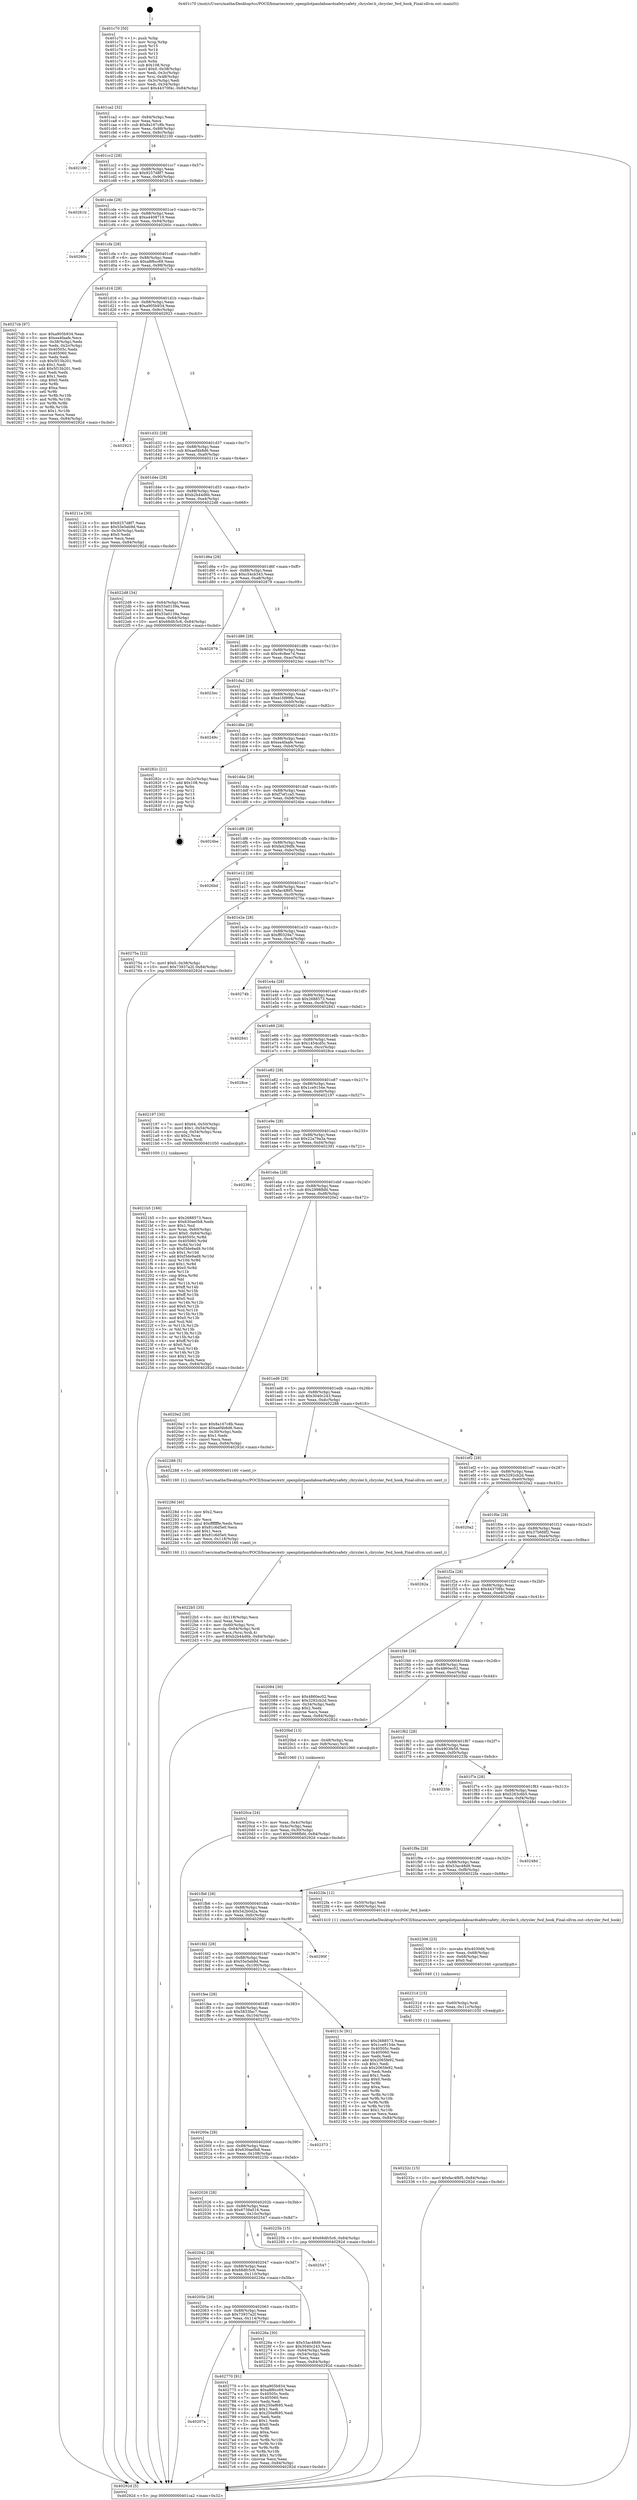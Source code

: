 digraph "0x401c70" {
  label = "0x401c70 (/mnt/c/Users/mathe/Desktop/tcc/POCII/binaries/extr_openpilotpandaboardsafetysafety_chrysler.h_chrysler_fwd_hook_Final-ollvm.out::main(0))"
  labelloc = "t"
  node[shape=record]

  Entry [label="",width=0.3,height=0.3,shape=circle,fillcolor=black,style=filled]
  "0x401ca2" [label="{
     0x401ca2 [32]\l
     | [instrs]\l
     &nbsp;&nbsp;0x401ca2 \<+6\>: mov -0x84(%rbp),%eax\l
     &nbsp;&nbsp;0x401ca8 \<+2\>: mov %eax,%ecx\l
     &nbsp;&nbsp;0x401caa \<+6\>: sub $0x8a167c8b,%ecx\l
     &nbsp;&nbsp;0x401cb0 \<+6\>: mov %eax,-0x88(%rbp)\l
     &nbsp;&nbsp;0x401cb6 \<+6\>: mov %ecx,-0x8c(%rbp)\l
     &nbsp;&nbsp;0x401cbc \<+6\>: je 0000000000402100 \<main+0x490\>\l
  }"]
  "0x402100" [label="{
     0x402100\l
  }", style=dashed]
  "0x401cc2" [label="{
     0x401cc2 [28]\l
     | [instrs]\l
     &nbsp;&nbsp;0x401cc2 \<+5\>: jmp 0000000000401cc7 \<main+0x57\>\l
     &nbsp;&nbsp;0x401cc7 \<+6\>: mov -0x88(%rbp),%eax\l
     &nbsp;&nbsp;0x401ccd \<+5\>: sub $0x9257d8f7,%eax\l
     &nbsp;&nbsp;0x401cd2 \<+6\>: mov %eax,-0x90(%rbp)\l
     &nbsp;&nbsp;0x401cd8 \<+6\>: je 000000000040261b \<main+0x9ab\>\l
  }"]
  Exit [label="",width=0.3,height=0.3,shape=circle,fillcolor=black,style=filled,peripheries=2]
  "0x40261b" [label="{
     0x40261b\l
  }", style=dashed]
  "0x401cde" [label="{
     0x401cde [28]\l
     | [instrs]\l
     &nbsp;&nbsp;0x401cde \<+5\>: jmp 0000000000401ce3 \<main+0x73\>\l
     &nbsp;&nbsp;0x401ce3 \<+6\>: mov -0x88(%rbp),%eax\l
     &nbsp;&nbsp;0x401ce9 \<+5\>: sub $0xa4408719,%eax\l
     &nbsp;&nbsp;0x401cee \<+6\>: mov %eax,-0x94(%rbp)\l
     &nbsp;&nbsp;0x401cf4 \<+6\>: je 000000000040260c \<main+0x99c\>\l
  }"]
  "0x40207a" [label="{
     0x40207a\l
  }", style=dashed]
  "0x40260c" [label="{
     0x40260c\l
  }", style=dashed]
  "0x401cfa" [label="{
     0x401cfa [28]\l
     | [instrs]\l
     &nbsp;&nbsp;0x401cfa \<+5\>: jmp 0000000000401cff \<main+0x8f\>\l
     &nbsp;&nbsp;0x401cff \<+6\>: mov -0x88(%rbp),%eax\l
     &nbsp;&nbsp;0x401d05 \<+5\>: sub $0xa8f6cc69,%eax\l
     &nbsp;&nbsp;0x401d0a \<+6\>: mov %eax,-0x98(%rbp)\l
     &nbsp;&nbsp;0x401d10 \<+6\>: je 00000000004027cb \<main+0xb5b\>\l
  }"]
  "0x402770" [label="{
     0x402770 [91]\l
     | [instrs]\l
     &nbsp;&nbsp;0x402770 \<+5\>: mov $0xa905b934,%eax\l
     &nbsp;&nbsp;0x402775 \<+5\>: mov $0xa8f6cc69,%ecx\l
     &nbsp;&nbsp;0x40277a \<+7\>: mov 0x40505c,%edx\l
     &nbsp;&nbsp;0x402781 \<+7\>: mov 0x405060,%esi\l
     &nbsp;&nbsp;0x402788 \<+2\>: mov %edx,%edi\l
     &nbsp;&nbsp;0x40278a \<+6\>: add $0x250ef695,%edi\l
     &nbsp;&nbsp;0x402790 \<+3\>: sub $0x1,%edi\l
     &nbsp;&nbsp;0x402793 \<+6\>: sub $0x250ef695,%edi\l
     &nbsp;&nbsp;0x402799 \<+3\>: imul %edi,%edx\l
     &nbsp;&nbsp;0x40279c \<+3\>: and $0x1,%edx\l
     &nbsp;&nbsp;0x40279f \<+3\>: cmp $0x0,%edx\l
     &nbsp;&nbsp;0x4027a2 \<+4\>: sete %r8b\l
     &nbsp;&nbsp;0x4027a6 \<+3\>: cmp $0xa,%esi\l
     &nbsp;&nbsp;0x4027a9 \<+4\>: setl %r9b\l
     &nbsp;&nbsp;0x4027ad \<+3\>: mov %r8b,%r10b\l
     &nbsp;&nbsp;0x4027b0 \<+3\>: and %r9b,%r10b\l
     &nbsp;&nbsp;0x4027b3 \<+3\>: xor %r9b,%r8b\l
     &nbsp;&nbsp;0x4027b6 \<+3\>: or %r8b,%r10b\l
     &nbsp;&nbsp;0x4027b9 \<+4\>: test $0x1,%r10b\l
     &nbsp;&nbsp;0x4027bd \<+3\>: cmovne %ecx,%eax\l
     &nbsp;&nbsp;0x4027c0 \<+6\>: mov %eax,-0x84(%rbp)\l
     &nbsp;&nbsp;0x4027c6 \<+5\>: jmp 000000000040292d \<main+0xcbd\>\l
  }"]
  "0x4027cb" [label="{
     0x4027cb [97]\l
     | [instrs]\l
     &nbsp;&nbsp;0x4027cb \<+5\>: mov $0xa905b934,%eax\l
     &nbsp;&nbsp;0x4027d0 \<+5\>: mov $0xea4faafe,%ecx\l
     &nbsp;&nbsp;0x4027d5 \<+3\>: mov -0x38(%rbp),%edx\l
     &nbsp;&nbsp;0x4027d8 \<+3\>: mov %edx,-0x2c(%rbp)\l
     &nbsp;&nbsp;0x4027db \<+7\>: mov 0x40505c,%edx\l
     &nbsp;&nbsp;0x4027e2 \<+7\>: mov 0x405060,%esi\l
     &nbsp;&nbsp;0x4027e9 \<+2\>: mov %edx,%edi\l
     &nbsp;&nbsp;0x4027eb \<+6\>: sub $0x5f15b201,%edi\l
     &nbsp;&nbsp;0x4027f1 \<+3\>: sub $0x1,%edi\l
     &nbsp;&nbsp;0x4027f4 \<+6\>: add $0x5f15b201,%edi\l
     &nbsp;&nbsp;0x4027fa \<+3\>: imul %edi,%edx\l
     &nbsp;&nbsp;0x4027fd \<+3\>: and $0x1,%edx\l
     &nbsp;&nbsp;0x402800 \<+3\>: cmp $0x0,%edx\l
     &nbsp;&nbsp;0x402803 \<+4\>: sete %r8b\l
     &nbsp;&nbsp;0x402807 \<+3\>: cmp $0xa,%esi\l
     &nbsp;&nbsp;0x40280a \<+4\>: setl %r9b\l
     &nbsp;&nbsp;0x40280e \<+3\>: mov %r8b,%r10b\l
     &nbsp;&nbsp;0x402811 \<+3\>: and %r9b,%r10b\l
     &nbsp;&nbsp;0x402814 \<+3\>: xor %r9b,%r8b\l
     &nbsp;&nbsp;0x402817 \<+3\>: or %r8b,%r10b\l
     &nbsp;&nbsp;0x40281a \<+4\>: test $0x1,%r10b\l
     &nbsp;&nbsp;0x40281e \<+3\>: cmovne %ecx,%eax\l
     &nbsp;&nbsp;0x402821 \<+6\>: mov %eax,-0x84(%rbp)\l
     &nbsp;&nbsp;0x402827 \<+5\>: jmp 000000000040292d \<main+0xcbd\>\l
  }"]
  "0x401d16" [label="{
     0x401d16 [28]\l
     | [instrs]\l
     &nbsp;&nbsp;0x401d16 \<+5\>: jmp 0000000000401d1b \<main+0xab\>\l
     &nbsp;&nbsp;0x401d1b \<+6\>: mov -0x88(%rbp),%eax\l
     &nbsp;&nbsp;0x401d21 \<+5\>: sub $0xa905b934,%eax\l
     &nbsp;&nbsp;0x401d26 \<+6\>: mov %eax,-0x9c(%rbp)\l
     &nbsp;&nbsp;0x401d2c \<+6\>: je 0000000000402923 \<main+0xcb3\>\l
  }"]
  "0x40232c" [label="{
     0x40232c [15]\l
     | [instrs]\l
     &nbsp;&nbsp;0x40232c \<+10\>: movl $0xfac4f6f5,-0x84(%rbp)\l
     &nbsp;&nbsp;0x402336 \<+5\>: jmp 000000000040292d \<main+0xcbd\>\l
  }"]
  "0x402923" [label="{
     0x402923\l
  }", style=dashed]
  "0x401d32" [label="{
     0x401d32 [28]\l
     | [instrs]\l
     &nbsp;&nbsp;0x401d32 \<+5\>: jmp 0000000000401d37 \<main+0xc7\>\l
     &nbsp;&nbsp;0x401d37 \<+6\>: mov -0x88(%rbp),%eax\l
     &nbsp;&nbsp;0x401d3d \<+5\>: sub $0xaef4b8d6,%eax\l
     &nbsp;&nbsp;0x401d42 \<+6\>: mov %eax,-0xa0(%rbp)\l
     &nbsp;&nbsp;0x401d48 \<+6\>: je 000000000040211e \<main+0x4ae\>\l
  }"]
  "0x40231d" [label="{
     0x40231d [15]\l
     | [instrs]\l
     &nbsp;&nbsp;0x40231d \<+4\>: mov -0x60(%rbp),%rdi\l
     &nbsp;&nbsp;0x402321 \<+6\>: mov %eax,-0x11c(%rbp)\l
     &nbsp;&nbsp;0x402327 \<+5\>: call 0000000000401030 \<free@plt\>\l
     | [calls]\l
     &nbsp;&nbsp;0x401030 \{1\} (unknown)\l
  }"]
  "0x40211e" [label="{
     0x40211e [30]\l
     | [instrs]\l
     &nbsp;&nbsp;0x40211e \<+5\>: mov $0x9257d8f7,%eax\l
     &nbsp;&nbsp;0x402123 \<+5\>: mov $0x55e5eb9d,%ecx\l
     &nbsp;&nbsp;0x402128 \<+3\>: mov -0x30(%rbp),%edx\l
     &nbsp;&nbsp;0x40212b \<+3\>: cmp $0x0,%edx\l
     &nbsp;&nbsp;0x40212e \<+3\>: cmove %ecx,%eax\l
     &nbsp;&nbsp;0x402131 \<+6\>: mov %eax,-0x84(%rbp)\l
     &nbsp;&nbsp;0x402137 \<+5\>: jmp 000000000040292d \<main+0xcbd\>\l
  }"]
  "0x401d4e" [label="{
     0x401d4e [28]\l
     | [instrs]\l
     &nbsp;&nbsp;0x401d4e \<+5\>: jmp 0000000000401d53 \<main+0xe3\>\l
     &nbsp;&nbsp;0x401d53 \<+6\>: mov -0x88(%rbp),%eax\l
     &nbsp;&nbsp;0x401d59 \<+5\>: sub $0xb2b44d6b,%eax\l
     &nbsp;&nbsp;0x401d5e \<+6\>: mov %eax,-0xa4(%rbp)\l
     &nbsp;&nbsp;0x401d64 \<+6\>: je 00000000004022d8 \<main+0x668\>\l
  }"]
  "0x402306" [label="{
     0x402306 [23]\l
     | [instrs]\l
     &nbsp;&nbsp;0x402306 \<+10\>: movabs $0x4030d6,%rdi\l
     &nbsp;&nbsp;0x402310 \<+3\>: mov %eax,-0x68(%rbp)\l
     &nbsp;&nbsp;0x402313 \<+3\>: mov -0x68(%rbp),%esi\l
     &nbsp;&nbsp;0x402316 \<+2\>: mov $0x0,%al\l
     &nbsp;&nbsp;0x402318 \<+5\>: call 0000000000401040 \<printf@plt\>\l
     | [calls]\l
     &nbsp;&nbsp;0x401040 \{1\} (unknown)\l
  }"]
  "0x4022d8" [label="{
     0x4022d8 [34]\l
     | [instrs]\l
     &nbsp;&nbsp;0x4022d8 \<+3\>: mov -0x64(%rbp),%eax\l
     &nbsp;&nbsp;0x4022db \<+5\>: sub $0x53a0139a,%eax\l
     &nbsp;&nbsp;0x4022e0 \<+3\>: add $0x1,%eax\l
     &nbsp;&nbsp;0x4022e3 \<+5\>: add $0x53a0139a,%eax\l
     &nbsp;&nbsp;0x4022e8 \<+3\>: mov %eax,-0x64(%rbp)\l
     &nbsp;&nbsp;0x4022eb \<+10\>: movl $0x68dfc5c6,-0x84(%rbp)\l
     &nbsp;&nbsp;0x4022f5 \<+5\>: jmp 000000000040292d \<main+0xcbd\>\l
  }"]
  "0x401d6a" [label="{
     0x401d6a [28]\l
     | [instrs]\l
     &nbsp;&nbsp;0x401d6a \<+5\>: jmp 0000000000401d6f \<main+0xff\>\l
     &nbsp;&nbsp;0x401d6f \<+6\>: mov -0x88(%rbp),%eax\l
     &nbsp;&nbsp;0x401d75 \<+5\>: sub $0xc54cb343,%eax\l
     &nbsp;&nbsp;0x401d7a \<+6\>: mov %eax,-0xa8(%rbp)\l
     &nbsp;&nbsp;0x401d80 \<+6\>: je 0000000000402879 \<main+0xc09\>\l
  }"]
  "0x4022b5" [label="{
     0x4022b5 [35]\l
     | [instrs]\l
     &nbsp;&nbsp;0x4022b5 \<+6\>: mov -0x118(%rbp),%ecx\l
     &nbsp;&nbsp;0x4022bb \<+3\>: imul %eax,%ecx\l
     &nbsp;&nbsp;0x4022be \<+4\>: mov -0x60(%rbp),%rsi\l
     &nbsp;&nbsp;0x4022c2 \<+4\>: movslq -0x64(%rbp),%rdi\l
     &nbsp;&nbsp;0x4022c6 \<+3\>: mov %ecx,(%rsi,%rdi,4)\l
     &nbsp;&nbsp;0x4022c9 \<+10\>: movl $0xb2b44d6b,-0x84(%rbp)\l
     &nbsp;&nbsp;0x4022d3 \<+5\>: jmp 000000000040292d \<main+0xcbd\>\l
  }"]
  "0x402879" [label="{
     0x402879\l
  }", style=dashed]
  "0x401d86" [label="{
     0x401d86 [28]\l
     | [instrs]\l
     &nbsp;&nbsp;0x401d86 \<+5\>: jmp 0000000000401d8b \<main+0x11b\>\l
     &nbsp;&nbsp;0x401d8b \<+6\>: mov -0x88(%rbp),%eax\l
     &nbsp;&nbsp;0x401d91 \<+5\>: sub $0xc6c8ee7d,%eax\l
     &nbsp;&nbsp;0x401d96 \<+6\>: mov %eax,-0xac(%rbp)\l
     &nbsp;&nbsp;0x401d9c \<+6\>: je 00000000004023ec \<main+0x77c\>\l
  }"]
  "0x40228d" [label="{
     0x40228d [40]\l
     | [instrs]\l
     &nbsp;&nbsp;0x40228d \<+5\>: mov $0x2,%ecx\l
     &nbsp;&nbsp;0x402292 \<+1\>: cltd\l
     &nbsp;&nbsp;0x402293 \<+2\>: idiv %ecx\l
     &nbsp;&nbsp;0x402295 \<+6\>: imul $0xfffffffe,%edx,%ecx\l
     &nbsp;&nbsp;0x40229b \<+6\>: sub $0x81c6d5e0,%ecx\l
     &nbsp;&nbsp;0x4022a1 \<+3\>: add $0x1,%ecx\l
     &nbsp;&nbsp;0x4022a4 \<+6\>: add $0x81c6d5e0,%ecx\l
     &nbsp;&nbsp;0x4022aa \<+6\>: mov %ecx,-0x118(%rbp)\l
     &nbsp;&nbsp;0x4022b0 \<+5\>: call 0000000000401160 \<next_i\>\l
     | [calls]\l
     &nbsp;&nbsp;0x401160 \{1\} (/mnt/c/Users/mathe/Desktop/tcc/POCII/binaries/extr_openpilotpandaboardsafetysafety_chrysler.h_chrysler_fwd_hook_Final-ollvm.out::next_i)\l
  }"]
  "0x4023ec" [label="{
     0x4023ec\l
  }", style=dashed]
  "0x401da2" [label="{
     0x401da2 [28]\l
     | [instrs]\l
     &nbsp;&nbsp;0x401da2 \<+5\>: jmp 0000000000401da7 \<main+0x137\>\l
     &nbsp;&nbsp;0x401da7 \<+6\>: mov -0x88(%rbp),%eax\l
     &nbsp;&nbsp;0x401dad \<+5\>: sub $0xe1fd99fe,%eax\l
     &nbsp;&nbsp;0x401db2 \<+6\>: mov %eax,-0xb0(%rbp)\l
     &nbsp;&nbsp;0x401db8 \<+6\>: je 000000000040249c \<main+0x82c\>\l
  }"]
  "0x40205e" [label="{
     0x40205e [28]\l
     | [instrs]\l
     &nbsp;&nbsp;0x40205e \<+5\>: jmp 0000000000402063 \<main+0x3f3\>\l
     &nbsp;&nbsp;0x402063 \<+6\>: mov -0x88(%rbp),%eax\l
     &nbsp;&nbsp;0x402069 \<+5\>: sub $0x73937a2f,%eax\l
     &nbsp;&nbsp;0x40206e \<+6\>: mov %eax,-0x114(%rbp)\l
     &nbsp;&nbsp;0x402074 \<+6\>: je 0000000000402770 \<main+0xb00\>\l
  }"]
  "0x40249c" [label="{
     0x40249c\l
  }", style=dashed]
  "0x401dbe" [label="{
     0x401dbe [28]\l
     | [instrs]\l
     &nbsp;&nbsp;0x401dbe \<+5\>: jmp 0000000000401dc3 \<main+0x153\>\l
     &nbsp;&nbsp;0x401dc3 \<+6\>: mov -0x88(%rbp),%eax\l
     &nbsp;&nbsp;0x401dc9 \<+5\>: sub $0xea4faafe,%eax\l
     &nbsp;&nbsp;0x401dce \<+6\>: mov %eax,-0xb4(%rbp)\l
     &nbsp;&nbsp;0x401dd4 \<+6\>: je 000000000040282c \<main+0xbbc\>\l
  }"]
  "0x40226a" [label="{
     0x40226a [30]\l
     | [instrs]\l
     &nbsp;&nbsp;0x40226a \<+5\>: mov $0x53ac48d9,%eax\l
     &nbsp;&nbsp;0x40226f \<+5\>: mov $0x3040c243,%ecx\l
     &nbsp;&nbsp;0x402274 \<+3\>: mov -0x64(%rbp),%edx\l
     &nbsp;&nbsp;0x402277 \<+3\>: cmp -0x54(%rbp),%edx\l
     &nbsp;&nbsp;0x40227a \<+3\>: cmovl %ecx,%eax\l
     &nbsp;&nbsp;0x40227d \<+6\>: mov %eax,-0x84(%rbp)\l
     &nbsp;&nbsp;0x402283 \<+5\>: jmp 000000000040292d \<main+0xcbd\>\l
  }"]
  "0x40282c" [label="{
     0x40282c [21]\l
     | [instrs]\l
     &nbsp;&nbsp;0x40282c \<+3\>: mov -0x2c(%rbp),%eax\l
     &nbsp;&nbsp;0x40282f \<+7\>: add $0x108,%rsp\l
     &nbsp;&nbsp;0x402836 \<+1\>: pop %rbx\l
     &nbsp;&nbsp;0x402837 \<+2\>: pop %r12\l
     &nbsp;&nbsp;0x402839 \<+2\>: pop %r13\l
     &nbsp;&nbsp;0x40283b \<+2\>: pop %r14\l
     &nbsp;&nbsp;0x40283d \<+2\>: pop %r15\l
     &nbsp;&nbsp;0x40283f \<+1\>: pop %rbp\l
     &nbsp;&nbsp;0x402840 \<+1\>: ret\l
  }"]
  "0x401dda" [label="{
     0x401dda [28]\l
     | [instrs]\l
     &nbsp;&nbsp;0x401dda \<+5\>: jmp 0000000000401ddf \<main+0x16f\>\l
     &nbsp;&nbsp;0x401ddf \<+6\>: mov -0x88(%rbp),%eax\l
     &nbsp;&nbsp;0x401de5 \<+5\>: sub $0xf7ef1ca5,%eax\l
     &nbsp;&nbsp;0x401dea \<+6\>: mov %eax,-0xb8(%rbp)\l
     &nbsp;&nbsp;0x401df0 \<+6\>: je 00000000004024be \<main+0x84e\>\l
  }"]
  "0x402042" [label="{
     0x402042 [28]\l
     | [instrs]\l
     &nbsp;&nbsp;0x402042 \<+5\>: jmp 0000000000402047 \<main+0x3d7\>\l
     &nbsp;&nbsp;0x402047 \<+6\>: mov -0x88(%rbp),%eax\l
     &nbsp;&nbsp;0x40204d \<+5\>: sub $0x68dfc5c6,%eax\l
     &nbsp;&nbsp;0x402052 \<+6\>: mov %eax,-0x110(%rbp)\l
     &nbsp;&nbsp;0x402058 \<+6\>: je 000000000040226a \<main+0x5fa\>\l
  }"]
  "0x4024be" [label="{
     0x4024be\l
  }", style=dashed]
  "0x401df6" [label="{
     0x401df6 [28]\l
     | [instrs]\l
     &nbsp;&nbsp;0x401df6 \<+5\>: jmp 0000000000401dfb \<main+0x18b\>\l
     &nbsp;&nbsp;0x401dfb \<+6\>: mov -0x88(%rbp),%eax\l
     &nbsp;&nbsp;0x401e01 \<+5\>: sub $0xfa429dfb,%eax\l
     &nbsp;&nbsp;0x401e06 \<+6\>: mov %eax,-0xbc(%rbp)\l
     &nbsp;&nbsp;0x401e0c \<+6\>: je 00000000004026bd \<main+0xa4d\>\l
  }"]
  "0x402547" [label="{
     0x402547\l
  }", style=dashed]
  "0x4026bd" [label="{
     0x4026bd\l
  }", style=dashed]
  "0x401e12" [label="{
     0x401e12 [28]\l
     | [instrs]\l
     &nbsp;&nbsp;0x401e12 \<+5\>: jmp 0000000000401e17 \<main+0x1a7\>\l
     &nbsp;&nbsp;0x401e17 \<+6\>: mov -0x88(%rbp),%eax\l
     &nbsp;&nbsp;0x401e1d \<+5\>: sub $0xfac4f6f5,%eax\l
     &nbsp;&nbsp;0x401e22 \<+6\>: mov %eax,-0xc0(%rbp)\l
     &nbsp;&nbsp;0x401e28 \<+6\>: je 000000000040275a \<main+0xaea\>\l
  }"]
  "0x402026" [label="{
     0x402026 [28]\l
     | [instrs]\l
     &nbsp;&nbsp;0x402026 \<+5\>: jmp 000000000040202b \<main+0x3bb\>\l
     &nbsp;&nbsp;0x40202b \<+6\>: mov -0x88(%rbp),%eax\l
     &nbsp;&nbsp;0x402031 \<+5\>: sub $0x6739a516,%eax\l
     &nbsp;&nbsp;0x402036 \<+6\>: mov %eax,-0x10c(%rbp)\l
     &nbsp;&nbsp;0x40203c \<+6\>: je 0000000000402547 \<main+0x8d7\>\l
  }"]
  "0x40275a" [label="{
     0x40275a [22]\l
     | [instrs]\l
     &nbsp;&nbsp;0x40275a \<+7\>: movl $0x0,-0x38(%rbp)\l
     &nbsp;&nbsp;0x402761 \<+10\>: movl $0x73937a2f,-0x84(%rbp)\l
     &nbsp;&nbsp;0x40276b \<+5\>: jmp 000000000040292d \<main+0xcbd\>\l
  }"]
  "0x401e2e" [label="{
     0x401e2e [28]\l
     | [instrs]\l
     &nbsp;&nbsp;0x401e2e \<+5\>: jmp 0000000000401e33 \<main+0x1c3\>\l
     &nbsp;&nbsp;0x401e33 \<+6\>: mov -0x88(%rbp),%eax\l
     &nbsp;&nbsp;0x401e39 \<+5\>: sub $0xff0329a7,%eax\l
     &nbsp;&nbsp;0x401e3e \<+6\>: mov %eax,-0xc4(%rbp)\l
     &nbsp;&nbsp;0x401e44 \<+6\>: je 000000000040274b \<main+0xadb\>\l
  }"]
  "0x40225b" [label="{
     0x40225b [15]\l
     | [instrs]\l
     &nbsp;&nbsp;0x40225b \<+10\>: movl $0x68dfc5c6,-0x84(%rbp)\l
     &nbsp;&nbsp;0x402265 \<+5\>: jmp 000000000040292d \<main+0xcbd\>\l
  }"]
  "0x40274b" [label="{
     0x40274b\l
  }", style=dashed]
  "0x401e4a" [label="{
     0x401e4a [28]\l
     | [instrs]\l
     &nbsp;&nbsp;0x401e4a \<+5\>: jmp 0000000000401e4f \<main+0x1df\>\l
     &nbsp;&nbsp;0x401e4f \<+6\>: mov -0x88(%rbp),%eax\l
     &nbsp;&nbsp;0x401e55 \<+5\>: sub $0x2688573,%eax\l
     &nbsp;&nbsp;0x401e5a \<+6\>: mov %eax,-0xc8(%rbp)\l
     &nbsp;&nbsp;0x401e60 \<+6\>: je 0000000000402841 \<main+0xbd1\>\l
  }"]
  "0x40200a" [label="{
     0x40200a [28]\l
     | [instrs]\l
     &nbsp;&nbsp;0x40200a \<+5\>: jmp 000000000040200f \<main+0x39f\>\l
     &nbsp;&nbsp;0x40200f \<+6\>: mov -0x88(%rbp),%eax\l
     &nbsp;&nbsp;0x402015 \<+5\>: sub $0x630ae0b8,%eax\l
     &nbsp;&nbsp;0x40201a \<+6\>: mov %eax,-0x108(%rbp)\l
     &nbsp;&nbsp;0x402020 \<+6\>: je 000000000040225b \<main+0x5eb\>\l
  }"]
  "0x402841" [label="{
     0x402841\l
  }", style=dashed]
  "0x401e66" [label="{
     0x401e66 [28]\l
     | [instrs]\l
     &nbsp;&nbsp;0x401e66 \<+5\>: jmp 0000000000401e6b \<main+0x1fb\>\l
     &nbsp;&nbsp;0x401e6b \<+6\>: mov -0x88(%rbp),%eax\l
     &nbsp;&nbsp;0x401e71 \<+5\>: sub $0x1454cd5c,%eax\l
     &nbsp;&nbsp;0x401e76 \<+6\>: mov %eax,-0xcc(%rbp)\l
     &nbsp;&nbsp;0x401e7c \<+6\>: je 00000000004028ce \<main+0xc5e\>\l
  }"]
  "0x402373" [label="{
     0x402373\l
  }", style=dashed]
  "0x4028ce" [label="{
     0x4028ce\l
  }", style=dashed]
  "0x401e82" [label="{
     0x401e82 [28]\l
     | [instrs]\l
     &nbsp;&nbsp;0x401e82 \<+5\>: jmp 0000000000401e87 \<main+0x217\>\l
     &nbsp;&nbsp;0x401e87 \<+6\>: mov -0x88(%rbp),%eax\l
     &nbsp;&nbsp;0x401e8d \<+5\>: sub $0x1ce9154e,%eax\l
     &nbsp;&nbsp;0x401e92 \<+6\>: mov %eax,-0xd0(%rbp)\l
     &nbsp;&nbsp;0x401e98 \<+6\>: je 0000000000402197 \<main+0x527\>\l
  }"]
  "0x4021b5" [label="{
     0x4021b5 [166]\l
     | [instrs]\l
     &nbsp;&nbsp;0x4021b5 \<+5\>: mov $0x2688573,%ecx\l
     &nbsp;&nbsp;0x4021ba \<+5\>: mov $0x630ae0b8,%edx\l
     &nbsp;&nbsp;0x4021bf \<+3\>: mov $0x1,%sil\l
     &nbsp;&nbsp;0x4021c2 \<+4\>: mov %rax,-0x60(%rbp)\l
     &nbsp;&nbsp;0x4021c6 \<+7\>: movl $0x0,-0x64(%rbp)\l
     &nbsp;&nbsp;0x4021cd \<+8\>: mov 0x40505c,%r8d\l
     &nbsp;&nbsp;0x4021d5 \<+8\>: mov 0x405060,%r9d\l
     &nbsp;&nbsp;0x4021dd \<+3\>: mov %r8d,%r10d\l
     &nbsp;&nbsp;0x4021e0 \<+7\>: sub $0xf3de9ad9,%r10d\l
     &nbsp;&nbsp;0x4021e7 \<+4\>: sub $0x1,%r10d\l
     &nbsp;&nbsp;0x4021eb \<+7\>: add $0xf3de9ad9,%r10d\l
     &nbsp;&nbsp;0x4021f2 \<+4\>: imul %r10d,%r8d\l
     &nbsp;&nbsp;0x4021f6 \<+4\>: and $0x1,%r8d\l
     &nbsp;&nbsp;0x4021fa \<+4\>: cmp $0x0,%r8d\l
     &nbsp;&nbsp;0x4021fe \<+4\>: sete %r11b\l
     &nbsp;&nbsp;0x402202 \<+4\>: cmp $0xa,%r9d\l
     &nbsp;&nbsp;0x402206 \<+3\>: setl %bl\l
     &nbsp;&nbsp;0x402209 \<+3\>: mov %r11b,%r14b\l
     &nbsp;&nbsp;0x40220c \<+4\>: xor $0xff,%r14b\l
     &nbsp;&nbsp;0x402210 \<+3\>: mov %bl,%r15b\l
     &nbsp;&nbsp;0x402213 \<+4\>: xor $0xff,%r15b\l
     &nbsp;&nbsp;0x402217 \<+4\>: xor $0x0,%sil\l
     &nbsp;&nbsp;0x40221b \<+3\>: mov %r14b,%r12b\l
     &nbsp;&nbsp;0x40221e \<+4\>: and $0x0,%r12b\l
     &nbsp;&nbsp;0x402222 \<+3\>: and %sil,%r11b\l
     &nbsp;&nbsp;0x402225 \<+3\>: mov %r15b,%r13b\l
     &nbsp;&nbsp;0x402228 \<+4\>: and $0x0,%r13b\l
     &nbsp;&nbsp;0x40222c \<+3\>: and %sil,%bl\l
     &nbsp;&nbsp;0x40222f \<+3\>: or %r11b,%r12b\l
     &nbsp;&nbsp;0x402232 \<+3\>: or %bl,%r13b\l
     &nbsp;&nbsp;0x402235 \<+3\>: xor %r13b,%r12b\l
     &nbsp;&nbsp;0x402238 \<+3\>: or %r15b,%r14b\l
     &nbsp;&nbsp;0x40223b \<+4\>: xor $0xff,%r14b\l
     &nbsp;&nbsp;0x40223f \<+4\>: or $0x0,%sil\l
     &nbsp;&nbsp;0x402243 \<+3\>: and %sil,%r14b\l
     &nbsp;&nbsp;0x402246 \<+3\>: or %r14b,%r12b\l
     &nbsp;&nbsp;0x402249 \<+4\>: test $0x1,%r12b\l
     &nbsp;&nbsp;0x40224d \<+3\>: cmovne %edx,%ecx\l
     &nbsp;&nbsp;0x402250 \<+6\>: mov %ecx,-0x84(%rbp)\l
     &nbsp;&nbsp;0x402256 \<+5\>: jmp 000000000040292d \<main+0xcbd\>\l
  }"]
  "0x402197" [label="{
     0x402197 [30]\l
     | [instrs]\l
     &nbsp;&nbsp;0x402197 \<+7\>: movl $0x64,-0x50(%rbp)\l
     &nbsp;&nbsp;0x40219e \<+7\>: movl $0x1,-0x54(%rbp)\l
     &nbsp;&nbsp;0x4021a5 \<+4\>: movslq -0x54(%rbp),%rax\l
     &nbsp;&nbsp;0x4021a9 \<+4\>: shl $0x2,%rax\l
     &nbsp;&nbsp;0x4021ad \<+3\>: mov %rax,%rdi\l
     &nbsp;&nbsp;0x4021b0 \<+5\>: call 0000000000401050 \<malloc@plt\>\l
     | [calls]\l
     &nbsp;&nbsp;0x401050 \{1\} (unknown)\l
  }"]
  "0x401e9e" [label="{
     0x401e9e [28]\l
     | [instrs]\l
     &nbsp;&nbsp;0x401e9e \<+5\>: jmp 0000000000401ea3 \<main+0x233\>\l
     &nbsp;&nbsp;0x401ea3 \<+6\>: mov -0x88(%rbp),%eax\l
     &nbsp;&nbsp;0x401ea9 \<+5\>: sub $0x22a79a3a,%eax\l
     &nbsp;&nbsp;0x401eae \<+6\>: mov %eax,-0xd4(%rbp)\l
     &nbsp;&nbsp;0x401eb4 \<+6\>: je 0000000000402391 \<main+0x721\>\l
  }"]
  "0x401fee" [label="{
     0x401fee [28]\l
     | [instrs]\l
     &nbsp;&nbsp;0x401fee \<+5\>: jmp 0000000000401ff3 \<main+0x383\>\l
     &nbsp;&nbsp;0x401ff3 \<+6\>: mov -0x88(%rbp),%eax\l
     &nbsp;&nbsp;0x401ff9 \<+5\>: sub $0x5833fac7,%eax\l
     &nbsp;&nbsp;0x401ffe \<+6\>: mov %eax,-0x104(%rbp)\l
     &nbsp;&nbsp;0x402004 \<+6\>: je 0000000000402373 \<main+0x703\>\l
  }"]
  "0x402391" [label="{
     0x402391\l
  }", style=dashed]
  "0x401eba" [label="{
     0x401eba [28]\l
     | [instrs]\l
     &nbsp;&nbsp;0x401eba \<+5\>: jmp 0000000000401ebf \<main+0x24f\>\l
     &nbsp;&nbsp;0x401ebf \<+6\>: mov -0x88(%rbp),%eax\l
     &nbsp;&nbsp;0x401ec5 \<+5\>: sub $0x2998fbfd,%eax\l
     &nbsp;&nbsp;0x401eca \<+6\>: mov %eax,-0xd8(%rbp)\l
     &nbsp;&nbsp;0x401ed0 \<+6\>: je 00000000004020e2 \<main+0x472\>\l
  }"]
  "0x40213c" [label="{
     0x40213c [91]\l
     | [instrs]\l
     &nbsp;&nbsp;0x40213c \<+5\>: mov $0x2688573,%eax\l
     &nbsp;&nbsp;0x402141 \<+5\>: mov $0x1ce9154e,%ecx\l
     &nbsp;&nbsp;0x402146 \<+7\>: mov 0x40505c,%edx\l
     &nbsp;&nbsp;0x40214d \<+7\>: mov 0x405060,%esi\l
     &nbsp;&nbsp;0x402154 \<+2\>: mov %edx,%edi\l
     &nbsp;&nbsp;0x402156 \<+6\>: add $0x2065fe92,%edi\l
     &nbsp;&nbsp;0x40215c \<+3\>: sub $0x1,%edi\l
     &nbsp;&nbsp;0x40215f \<+6\>: sub $0x2065fe92,%edi\l
     &nbsp;&nbsp;0x402165 \<+3\>: imul %edi,%edx\l
     &nbsp;&nbsp;0x402168 \<+3\>: and $0x1,%edx\l
     &nbsp;&nbsp;0x40216b \<+3\>: cmp $0x0,%edx\l
     &nbsp;&nbsp;0x40216e \<+4\>: sete %r8b\l
     &nbsp;&nbsp;0x402172 \<+3\>: cmp $0xa,%esi\l
     &nbsp;&nbsp;0x402175 \<+4\>: setl %r9b\l
     &nbsp;&nbsp;0x402179 \<+3\>: mov %r8b,%r10b\l
     &nbsp;&nbsp;0x40217c \<+3\>: and %r9b,%r10b\l
     &nbsp;&nbsp;0x40217f \<+3\>: xor %r9b,%r8b\l
     &nbsp;&nbsp;0x402182 \<+3\>: or %r8b,%r10b\l
     &nbsp;&nbsp;0x402185 \<+4\>: test $0x1,%r10b\l
     &nbsp;&nbsp;0x402189 \<+3\>: cmovne %ecx,%eax\l
     &nbsp;&nbsp;0x40218c \<+6\>: mov %eax,-0x84(%rbp)\l
     &nbsp;&nbsp;0x402192 \<+5\>: jmp 000000000040292d \<main+0xcbd\>\l
  }"]
  "0x4020e2" [label="{
     0x4020e2 [30]\l
     | [instrs]\l
     &nbsp;&nbsp;0x4020e2 \<+5\>: mov $0x8a167c8b,%eax\l
     &nbsp;&nbsp;0x4020e7 \<+5\>: mov $0xaef4b8d6,%ecx\l
     &nbsp;&nbsp;0x4020ec \<+3\>: mov -0x30(%rbp),%edx\l
     &nbsp;&nbsp;0x4020ef \<+3\>: cmp $0x1,%edx\l
     &nbsp;&nbsp;0x4020f2 \<+3\>: cmovl %ecx,%eax\l
     &nbsp;&nbsp;0x4020f5 \<+6\>: mov %eax,-0x84(%rbp)\l
     &nbsp;&nbsp;0x4020fb \<+5\>: jmp 000000000040292d \<main+0xcbd\>\l
  }"]
  "0x401ed6" [label="{
     0x401ed6 [28]\l
     | [instrs]\l
     &nbsp;&nbsp;0x401ed6 \<+5\>: jmp 0000000000401edb \<main+0x26b\>\l
     &nbsp;&nbsp;0x401edb \<+6\>: mov -0x88(%rbp),%eax\l
     &nbsp;&nbsp;0x401ee1 \<+5\>: sub $0x3040c243,%eax\l
     &nbsp;&nbsp;0x401ee6 \<+6\>: mov %eax,-0xdc(%rbp)\l
     &nbsp;&nbsp;0x401eec \<+6\>: je 0000000000402288 \<main+0x618\>\l
  }"]
  "0x401fd2" [label="{
     0x401fd2 [28]\l
     | [instrs]\l
     &nbsp;&nbsp;0x401fd2 \<+5\>: jmp 0000000000401fd7 \<main+0x367\>\l
     &nbsp;&nbsp;0x401fd7 \<+6\>: mov -0x88(%rbp),%eax\l
     &nbsp;&nbsp;0x401fdd \<+5\>: sub $0x55e5eb9d,%eax\l
     &nbsp;&nbsp;0x401fe2 \<+6\>: mov %eax,-0x100(%rbp)\l
     &nbsp;&nbsp;0x401fe8 \<+6\>: je 000000000040213c \<main+0x4cc\>\l
  }"]
  "0x402288" [label="{
     0x402288 [5]\l
     | [instrs]\l
     &nbsp;&nbsp;0x402288 \<+5\>: call 0000000000401160 \<next_i\>\l
     | [calls]\l
     &nbsp;&nbsp;0x401160 \{1\} (/mnt/c/Users/mathe/Desktop/tcc/POCII/binaries/extr_openpilotpandaboardsafetysafety_chrysler.h_chrysler_fwd_hook_Final-ollvm.out::next_i)\l
  }"]
  "0x401ef2" [label="{
     0x401ef2 [28]\l
     | [instrs]\l
     &nbsp;&nbsp;0x401ef2 \<+5\>: jmp 0000000000401ef7 \<main+0x287\>\l
     &nbsp;&nbsp;0x401ef7 \<+6\>: mov -0x88(%rbp),%eax\l
     &nbsp;&nbsp;0x401efd \<+5\>: sub $0x3292cb2d,%eax\l
     &nbsp;&nbsp;0x401f02 \<+6\>: mov %eax,-0xe0(%rbp)\l
     &nbsp;&nbsp;0x401f08 \<+6\>: je 00000000004020a2 \<main+0x432\>\l
  }"]
  "0x40290f" [label="{
     0x40290f\l
  }", style=dashed]
  "0x4020a2" [label="{
     0x4020a2\l
  }", style=dashed]
  "0x401f0e" [label="{
     0x401f0e [28]\l
     | [instrs]\l
     &nbsp;&nbsp;0x401f0e \<+5\>: jmp 0000000000401f13 \<main+0x2a3\>\l
     &nbsp;&nbsp;0x401f13 \<+6\>: mov -0x88(%rbp),%eax\l
     &nbsp;&nbsp;0x401f19 \<+5\>: sub $0x37b6fdf2,%eax\l
     &nbsp;&nbsp;0x401f1e \<+6\>: mov %eax,-0xe4(%rbp)\l
     &nbsp;&nbsp;0x401f24 \<+6\>: je 000000000040262a \<main+0x9ba\>\l
  }"]
  "0x401fb6" [label="{
     0x401fb6 [28]\l
     | [instrs]\l
     &nbsp;&nbsp;0x401fb6 \<+5\>: jmp 0000000000401fbb \<main+0x34b\>\l
     &nbsp;&nbsp;0x401fbb \<+6\>: mov -0x88(%rbp),%eax\l
     &nbsp;&nbsp;0x401fc1 \<+5\>: sub $0x542b0d2a,%eax\l
     &nbsp;&nbsp;0x401fc6 \<+6\>: mov %eax,-0xfc(%rbp)\l
     &nbsp;&nbsp;0x401fcc \<+6\>: je 000000000040290f \<main+0xc9f\>\l
  }"]
  "0x40262a" [label="{
     0x40262a\l
  }", style=dashed]
  "0x401f2a" [label="{
     0x401f2a [28]\l
     | [instrs]\l
     &nbsp;&nbsp;0x401f2a \<+5\>: jmp 0000000000401f2f \<main+0x2bf\>\l
     &nbsp;&nbsp;0x401f2f \<+6\>: mov -0x88(%rbp),%eax\l
     &nbsp;&nbsp;0x401f35 \<+5\>: sub $0x44370f4c,%eax\l
     &nbsp;&nbsp;0x401f3a \<+6\>: mov %eax,-0xe8(%rbp)\l
     &nbsp;&nbsp;0x401f40 \<+6\>: je 0000000000402084 \<main+0x414\>\l
  }"]
  "0x4022fa" [label="{
     0x4022fa [12]\l
     | [instrs]\l
     &nbsp;&nbsp;0x4022fa \<+3\>: mov -0x50(%rbp),%edi\l
     &nbsp;&nbsp;0x4022fd \<+4\>: mov -0x60(%rbp),%rsi\l
     &nbsp;&nbsp;0x402301 \<+5\>: call 0000000000401410 \<chrysler_fwd_hook\>\l
     | [calls]\l
     &nbsp;&nbsp;0x401410 \{1\} (/mnt/c/Users/mathe/Desktop/tcc/POCII/binaries/extr_openpilotpandaboardsafetysafety_chrysler.h_chrysler_fwd_hook_Final-ollvm.out::chrysler_fwd_hook)\l
  }"]
  "0x402084" [label="{
     0x402084 [30]\l
     | [instrs]\l
     &nbsp;&nbsp;0x402084 \<+5\>: mov $0x4860ec02,%eax\l
     &nbsp;&nbsp;0x402089 \<+5\>: mov $0x3292cb2d,%ecx\l
     &nbsp;&nbsp;0x40208e \<+3\>: mov -0x34(%rbp),%edx\l
     &nbsp;&nbsp;0x402091 \<+3\>: cmp $0x2,%edx\l
     &nbsp;&nbsp;0x402094 \<+3\>: cmovne %ecx,%eax\l
     &nbsp;&nbsp;0x402097 \<+6\>: mov %eax,-0x84(%rbp)\l
     &nbsp;&nbsp;0x40209d \<+5\>: jmp 000000000040292d \<main+0xcbd\>\l
  }"]
  "0x401f46" [label="{
     0x401f46 [28]\l
     | [instrs]\l
     &nbsp;&nbsp;0x401f46 \<+5\>: jmp 0000000000401f4b \<main+0x2db\>\l
     &nbsp;&nbsp;0x401f4b \<+6\>: mov -0x88(%rbp),%eax\l
     &nbsp;&nbsp;0x401f51 \<+5\>: sub $0x4860ec02,%eax\l
     &nbsp;&nbsp;0x401f56 \<+6\>: mov %eax,-0xec(%rbp)\l
     &nbsp;&nbsp;0x401f5c \<+6\>: je 00000000004020bd \<main+0x44d\>\l
  }"]
  "0x40292d" [label="{
     0x40292d [5]\l
     | [instrs]\l
     &nbsp;&nbsp;0x40292d \<+5\>: jmp 0000000000401ca2 \<main+0x32\>\l
  }"]
  "0x401c70" [label="{
     0x401c70 [50]\l
     | [instrs]\l
     &nbsp;&nbsp;0x401c70 \<+1\>: push %rbp\l
     &nbsp;&nbsp;0x401c71 \<+3\>: mov %rsp,%rbp\l
     &nbsp;&nbsp;0x401c74 \<+2\>: push %r15\l
     &nbsp;&nbsp;0x401c76 \<+2\>: push %r14\l
     &nbsp;&nbsp;0x401c78 \<+2\>: push %r13\l
     &nbsp;&nbsp;0x401c7a \<+2\>: push %r12\l
     &nbsp;&nbsp;0x401c7c \<+1\>: push %rbx\l
     &nbsp;&nbsp;0x401c7d \<+7\>: sub $0x108,%rsp\l
     &nbsp;&nbsp;0x401c84 \<+7\>: movl $0x0,-0x38(%rbp)\l
     &nbsp;&nbsp;0x401c8b \<+3\>: mov %edi,-0x3c(%rbp)\l
     &nbsp;&nbsp;0x401c8e \<+4\>: mov %rsi,-0x48(%rbp)\l
     &nbsp;&nbsp;0x401c92 \<+3\>: mov -0x3c(%rbp),%edi\l
     &nbsp;&nbsp;0x401c95 \<+3\>: mov %edi,-0x34(%rbp)\l
     &nbsp;&nbsp;0x401c98 \<+10\>: movl $0x44370f4c,-0x84(%rbp)\l
  }"]
  "0x401f9a" [label="{
     0x401f9a [28]\l
     | [instrs]\l
     &nbsp;&nbsp;0x401f9a \<+5\>: jmp 0000000000401f9f \<main+0x32f\>\l
     &nbsp;&nbsp;0x401f9f \<+6\>: mov -0x88(%rbp),%eax\l
     &nbsp;&nbsp;0x401fa5 \<+5\>: sub $0x53ac48d9,%eax\l
     &nbsp;&nbsp;0x401faa \<+6\>: mov %eax,-0xf8(%rbp)\l
     &nbsp;&nbsp;0x401fb0 \<+6\>: je 00000000004022fa \<main+0x68a\>\l
  }"]
  "0x4020bd" [label="{
     0x4020bd [13]\l
     | [instrs]\l
     &nbsp;&nbsp;0x4020bd \<+4\>: mov -0x48(%rbp),%rax\l
     &nbsp;&nbsp;0x4020c1 \<+4\>: mov 0x8(%rax),%rdi\l
     &nbsp;&nbsp;0x4020c5 \<+5\>: call 0000000000401060 \<atoi@plt\>\l
     | [calls]\l
     &nbsp;&nbsp;0x401060 \{1\} (unknown)\l
  }"]
  "0x401f62" [label="{
     0x401f62 [28]\l
     | [instrs]\l
     &nbsp;&nbsp;0x401f62 \<+5\>: jmp 0000000000401f67 \<main+0x2f7\>\l
     &nbsp;&nbsp;0x401f67 \<+6\>: mov -0x88(%rbp),%eax\l
     &nbsp;&nbsp;0x401f6d \<+5\>: sub $0x4903fe58,%eax\l
     &nbsp;&nbsp;0x401f72 \<+6\>: mov %eax,-0xf0(%rbp)\l
     &nbsp;&nbsp;0x401f78 \<+6\>: je 000000000040233b \<main+0x6cb\>\l
  }"]
  "0x4020ca" [label="{
     0x4020ca [24]\l
     | [instrs]\l
     &nbsp;&nbsp;0x4020ca \<+3\>: mov %eax,-0x4c(%rbp)\l
     &nbsp;&nbsp;0x4020cd \<+3\>: mov -0x4c(%rbp),%eax\l
     &nbsp;&nbsp;0x4020d0 \<+3\>: mov %eax,-0x30(%rbp)\l
     &nbsp;&nbsp;0x4020d3 \<+10\>: movl $0x2998fbfd,-0x84(%rbp)\l
     &nbsp;&nbsp;0x4020dd \<+5\>: jmp 000000000040292d \<main+0xcbd\>\l
  }"]
  "0x40248d" [label="{
     0x40248d\l
  }", style=dashed]
  "0x40233b" [label="{
     0x40233b\l
  }", style=dashed]
  "0x401f7e" [label="{
     0x401f7e [28]\l
     | [instrs]\l
     &nbsp;&nbsp;0x401f7e \<+5\>: jmp 0000000000401f83 \<main+0x313\>\l
     &nbsp;&nbsp;0x401f83 \<+6\>: mov -0x88(%rbp),%eax\l
     &nbsp;&nbsp;0x401f89 \<+5\>: sub $0x5263c6b5,%eax\l
     &nbsp;&nbsp;0x401f8e \<+6\>: mov %eax,-0xf4(%rbp)\l
     &nbsp;&nbsp;0x401f94 \<+6\>: je 000000000040248d \<main+0x81d\>\l
  }"]
  Entry -> "0x401c70" [label=" 1"]
  "0x401ca2" -> "0x402100" [label=" 0"]
  "0x401ca2" -> "0x401cc2" [label=" 16"]
  "0x40282c" -> Exit [label=" 1"]
  "0x401cc2" -> "0x40261b" [label=" 0"]
  "0x401cc2" -> "0x401cde" [label=" 16"]
  "0x4027cb" -> "0x40292d" [label=" 1"]
  "0x401cde" -> "0x40260c" [label=" 0"]
  "0x401cde" -> "0x401cfa" [label=" 16"]
  "0x402770" -> "0x40292d" [label=" 1"]
  "0x401cfa" -> "0x4027cb" [label=" 1"]
  "0x401cfa" -> "0x401d16" [label=" 15"]
  "0x40205e" -> "0x40207a" [label=" 0"]
  "0x401d16" -> "0x402923" [label=" 0"]
  "0x401d16" -> "0x401d32" [label=" 15"]
  "0x40205e" -> "0x402770" [label=" 1"]
  "0x401d32" -> "0x40211e" [label=" 1"]
  "0x401d32" -> "0x401d4e" [label=" 14"]
  "0x40275a" -> "0x40292d" [label=" 1"]
  "0x401d4e" -> "0x4022d8" [label=" 1"]
  "0x401d4e" -> "0x401d6a" [label=" 13"]
  "0x40232c" -> "0x40292d" [label=" 1"]
  "0x401d6a" -> "0x402879" [label=" 0"]
  "0x401d6a" -> "0x401d86" [label=" 13"]
  "0x40231d" -> "0x40232c" [label=" 1"]
  "0x401d86" -> "0x4023ec" [label=" 0"]
  "0x401d86" -> "0x401da2" [label=" 13"]
  "0x402306" -> "0x40231d" [label=" 1"]
  "0x401da2" -> "0x40249c" [label=" 0"]
  "0x401da2" -> "0x401dbe" [label=" 13"]
  "0x4022fa" -> "0x402306" [label=" 1"]
  "0x401dbe" -> "0x40282c" [label=" 1"]
  "0x401dbe" -> "0x401dda" [label=" 12"]
  "0x4022d8" -> "0x40292d" [label=" 1"]
  "0x401dda" -> "0x4024be" [label=" 0"]
  "0x401dda" -> "0x401df6" [label=" 12"]
  "0x40228d" -> "0x4022b5" [label=" 1"]
  "0x401df6" -> "0x4026bd" [label=" 0"]
  "0x401df6" -> "0x401e12" [label=" 12"]
  "0x402288" -> "0x40228d" [label=" 1"]
  "0x401e12" -> "0x40275a" [label=" 1"]
  "0x401e12" -> "0x401e2e" [label=" 11"]
  "0x402042" -> "0x40205e" [label=" 1"]
  "0x401e2e" -> "0x40274b" [label=" 0"]
  "0x401e2e" -> "0x401e4a" [label=" 11"]
  "0x402042" -> "0x40226a" [label=" 2"]
  "0x401e4a" -> "0x402841" [label=" 0"]
  "0x401e4a" -> "0x401e66" [label=" 11"]
  "0x402026" -> "0x402042" [label=" 3"]
  "0x401e66" -> "0x4028ce" [label=" 0"]
  "0x401e66" -> "0x401e82" [label=" 11"]
  "0x402026" -> "0x402547" [label=" 0"]
  "0x401e82" -> "0x402197" [label=" 1"]
  "0x401e82" -> "0x401e9e" [label=" 10"]
  "0x40225b" -> "0x40292d" [label=" 1"]
  "0x401e9e" -> "0x402391" [label=" 0"]
  "0x401e9e" -> "0x401eba" [label=" 10"]
  "0x40200a" -> "0x402026" [label=" 3"]
  "0x401eba" -> "0x4020e2" [label=" 1"]
  "0x401eba" -> "0x401ed6" [label=" 9"]
  "0x40200a" -> "0x40225b" [label=" 1"]
  "0x401ed6" -> "0x402288" [label=" 1"]
  "0x401ed6" -> "0x401ef2" [label=" 8"]
  "0x401fee" -> "0x40200a" [label=" 4"]
  "0x401ef2" -> "0x4020a2" [label=" 0"]
  "0x401ef2" -> "0x401f0e" [label=" 8"]
  "0x401fee" -> "0x402373" [label=" 0"]
  "0x401f0e" -> "0x40262a" [label=" 0"]
  "0x401f0e" -> "0x401f2a" [label=" 8"]
  "0x4021b5" -> "0x40292d" [label=" 1"]
  "0x401f2a" -> "0x402084" [label=" 1"]
  "0x401f2a" -> "0x401f46" [label=" 7"]
  "0x402084" -> "0x40292d" [label=" 1"]
  "0x401c70" -> "0x401ca2" [label=" 1"]
  "0x40292d" -> "0x401ca2" [label=" 15"]
  "0x402197" -> "0x4021b5" [label=" 1"]
  "0x401f46" -> "0x4020bd" [label=" 1"]
  "0x401f46" -> "0x401f62" [label=" 6"]
  "0x4020bd" -> "0x4020ca" [label=" 1"]
  "0x4020ca" -> "0x40292d" [label=" 1"]
  "0x4020e2" -> "0x40292d" [label=" 1"]
  "0x40211e" -> "0x40292d" [label=" 1"]
  "0x401fd2" -> "0x401fee" [label=" 4"]
  "0x401f62" -> "0x40233b" [label=" 0"]
  "0x401f62" -> "0x401f7e" [label=" 6"]
  "0x401fd2" -> "0x40213c" [label=" 1"]
  "0x401f7e" -> "0x40248d" [label=" 0"]
  "0x401f7e" -> "0x401f9a" [label=" 6"]
  "0x40213c" -> "0x40292d" [label=" 1"]
  "0x401f9a" -> "0x4022fa" [label=" 1"]
  "0x401f9a" -> "0x401fb6" [label=" 5"]
  "0x40226a" -> "0x40292d" [label=" 2"]
  "0x401fb6" -> "0x40290f" [label=" 0"]
  "0x401fb6" -> "0x401fd2" [label=" 5"]
  "0x4022b5" -> "0x40292d" [label=" 1"]
}
